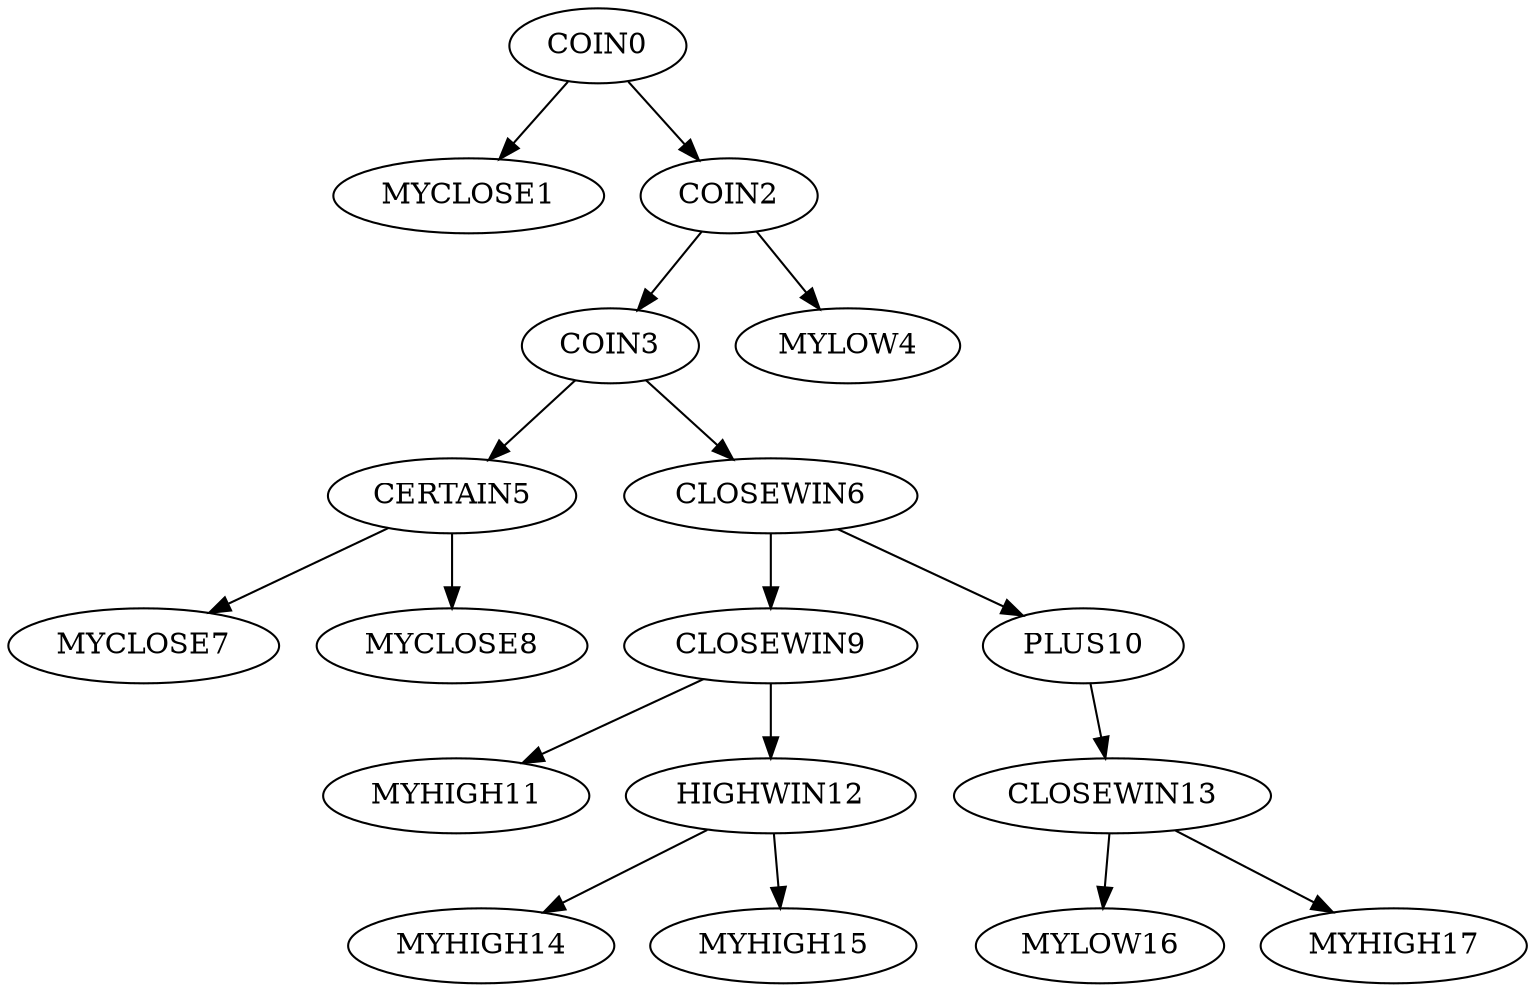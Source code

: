 digraph T {
	COIN0 -> MYCLOSE1;
	COIN0 -> COIN2;
	COIN2 -> COIN3;
	COIN2 -> MYLOW4;
	COIN3 -> CERTAIN5;
	COIN3 -> CLOSEWIN6;
	CERTAIN5 -> MYCLOSE7;
	CERTAIN5 -> MYCLOSE8;
	CLOSEWIN6 -> CLOSEWIN9;
	CLOSEWIN6 -> PLUS10;
	CLOSEWIN9 -> MYHIGH11;
	CLOSEWIN9 -> HIGHWIN12;
	PLUS10 -> CLOSEWIN13;
	HIGHWIN12 -> MYHIGH14;
	HIGHWIN12 -> MYHIGH15;
	CLOSEWIN13 -> MYLOW16;
	CLOSEWIN13 -> MYHIGH17;
}